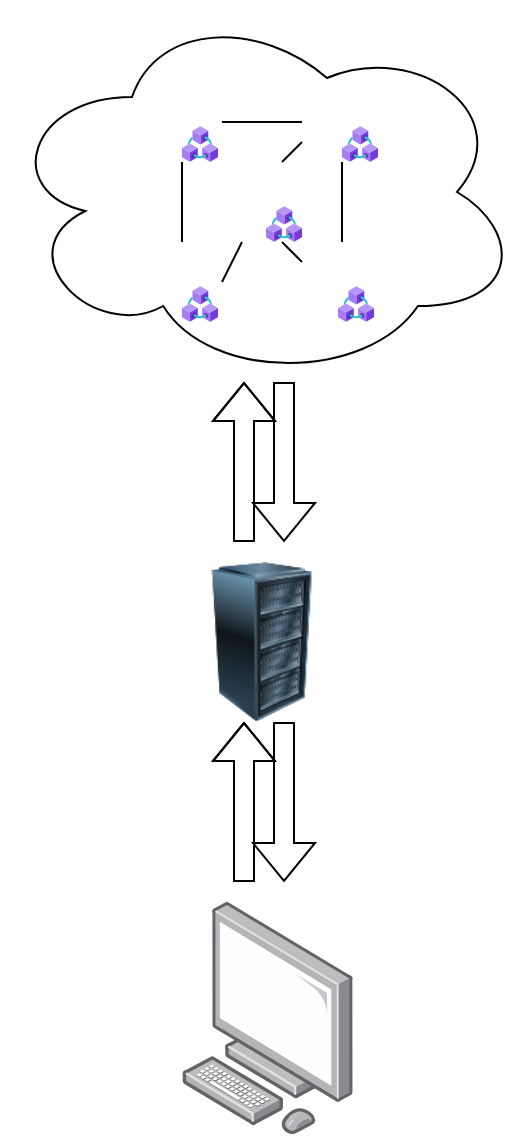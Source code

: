 <mxfile version="18.0.7" type="github">
  <diagram id="3Yx4DT_KVEAPs4B64FAH" name="Page-1">
    <mxGraphModel dx="716" dy="364" grid="1" gridSize="10" guides="1" tooltips="1" connect="1" arrows="1" fold="1" page="1" pageScale="1" pageWidth="827" pageHeight="1169" math="0" shadow="0">
      <root>
        <mxCell id="0" />
        <mxCell id="1" parent="0" />
        <mxCell id="0Dci-KlXa0b1RGX8swSG-21" value="" style="group" parent="1" vertex="1" connectable="0">
          <mxGeometry x="260" y="320" width="80" height="96.5" as="geometry" />
        </mxCell>
        <mxCell id="0Dci-KlXa0b1RGX8swSG-20" value="" style="image;html=1;image=img/lib/clip_art/computers/Server_Rack_128x128.png" parent="0Dci-KlXa0b1RGX8swSG-21" vertex="1">
          <mxGeometry width="80" height="80" as="geometry" />
        </mxCell>
        <mxCell id="0Dci-KlXa0b1RGX8swSG-19" value="" style="shape=image;html=1;verticalAlign=top;verticalLabelPosition=bottom;labelBackgroundColor=#ffffff;imageAspect=0;aspect=fixed;image=https://cdn1.iconfinder.com/data/icons/unicons-line-vol-5/24/react-128.png" parent="0Dci-KlXa0b1RGX8swSG-21" vertex="1">
          <mxGeometry x="40" y="42" width="38" height="38" as="geometry" />
        </mxCell>
        <mxCell id="k35hs6R8eBNfvN6zboLI-1" value="" style="group" vertex="1" connectable="0" parent="0Dci-KlXa0b1RGX8swSG-21">
          <mxGeometry x="-80" width="88.42" height="96.5" as="geometry" />
        </mxCell>
        <mxCell id="0Dci-KlXa0b1RGX8swSG-56" value="" style="shape=image;html=1;verticalAlign=top;verticalLabelPosition=bottom;labelBackgroundColor=#ffffff;imageAspect=0;aspect=fixed;image=https://devexp.io/wp-content/uploads/2019/05/ts.png;fillColor=#FFFF00;" parent="k35hs6R8eBNfvN6zboLI-1" vertex="1">
          <mxGeometry width="43" height="43" as="geometry" />
        </mxCell>
        <mxCell id="0Dci-KlXa0b1RGX8swSG-58" value="" style="shape=image;html=1;verticalAlign=top;verticalLabelPosition=bottom;labelBackgroundColor=#ffffff;imageAspect=0;aspect=fixed;image=https://upload.wikimedia.org/wikipedia/commons/thumb/9/96/Sass_Logo_Color.svg/1200px-Sass_Logo_Color.svg.png;fillColor=#FFFF00;" parent="k35hs6R8eBNfvN6zboLI-1" vertex="1">
          <mxGeometry x="43" y="4.5" width="45.42" height="34" as="geometry" />
        </mxCell>
        <mxCell id="0Dci-KlXa0b1RGX8swSG-62" value="" style="shape=image;html=1;verticalAlign=top;verticalLabelPosition=bottom;labelBackgroundColor=#ffffff;imageAspect=0;aspect=fixed;image=https://cdn1.iconfinder.com/data/icons/unicons-line-vol-5/24/react-128.png;fillColor=#FFFF00;" parent="k35hs6R8eBNfvN6zboLI-1" vertex="1">
          <mxGeometry x="10" y="38.5" width="58" height="58" as="geometry" />
        </mxCell>
        <mxCell id="0Dci-KlXa0b1RGX8swSG-38" value="" style="group" parent="1" vertex="1" connectable="0">
          <mxGeometry x="271" y="400" width="58" height="80" as="geometry" />
        </mxCell>
        <mxCell id="0Dci-KlXa0b1RGX8swSG-39" value="" style="shape=flexArrow;endArrow=classic;html=1;rounded=0;" parent="0Dci-KlXa0b1RGX8swSG-38" edge="1">
          <mxGeometry width="50" height="50" relative="1" as="geometry">
            <mxPoint x="20" y="80" as="sourcePoint" />
            <mxPoint x="20" as="targetPoint" />
            <Array as="points">
              <mxPoint x="20" y="50" />
            </Array>
          </mxGeometry>
        </mxCell>
        <mxCell id="0Dci-KlXa0b1RGX8swSG-40" value="" style="shape=flexArrow;endArrow=classic;html=1;rounded=0;" parent="0Dci-KlXa0b1RGX8swSG-38" edge="1">
          <mxGeometry width="50" height="50" relative="1" as="geometry">
            <mxPoint x="40" as="sourcePoint" />
            <mxPoint x="40" y="80" as="targetPoint" />
          </mxGeometry>
        </mxCell>
        <mxCell id="0Dci-KlXa0b1RGX8swSG-41" value="" style="shape=image;html=1;verticalAlign=top;verticalLabelPosition=bottom;labelBackgroundColor=#ffffff;imageAspect=0;aspect=fixed;image=https://cdn0.iconfinder.com/data/icons/google-material-design-3-0/48/ic_http_48px-128.png" parent="0Dci-KlXa0b1RGX8swSG-38" vertex="1">
          <mxGeometry y="10" width="58" height="58" as="geometry" />
        </mxCell>
        <mxCell id="0Dci-KlXa0b1RGX8swSG-42" value="" style="points=[];aspect=fixed;html=1;align=center;shadow=0;dashed=0;image;image=img/lib/allied_telesis/computer_and_terminals/Personal_Computer.svg;" parent="1" vertex="1">
          <mxGeometry x="260" y="490" width="85.6" height="116.01" as="geometry" />
        </mxCell>
        <mxCell id="0Dci-KlXa0b1RGX8swSG-53" value="" style="group" parent="1" vertex="1" connectable="0">
          <mxGeometry x="170" y="40" width="260" height="270" as="geometry" />
        </mxCell>
        <mxCell id="0Dci-KlXa0b1RGX8swSG-8" value="" style="ellipse;shape=cloud;whiteSpace=wrap;html=1;" parent="0Dci-KlXa0b1RGX8swSG-53" vertex="1">
          <mxGeometry width="260" height="190" as="geometry" />
        </mxCell>
        <mxCell id="0Dci-KlXa0b1RGX8swSG-1" value="" style="shape=image;html=1;verticalAlign=top;verticalLabelPosition=bottom;labelBackgroundColor=#ffffff;imageAspect=0;aspect=fixed;image=https://cdn1.iconfinder.com/data/icons/fruit-136/64/Fruit_iconfree_Filled_Outline_raspberry-healthy-organic-food-fruit_icon-128.png" parent="0Dci-KlXa0b1RGX8swSG-53" vertex="1">
          <mxGeometry x="70" y="40" width="40" height="40" as="geometry" />
        </mxCell>
        <mxCell id="0Dci-KlXa0b1RGX8swSG-3" value="" style="shape=image;html=1;verticalAlign=top;verticalLabelPosition=bottom;labelBackgroundColor=#ffffff;imageAspect=0;aspect=fixed;image=https://cdn1.iconfinder.com/data/icons/fruit-136/64/Fruit_iconfree_Filled_Outline_raspberry-healthy-organic-food-fruit_icon-128.png" parent="0Dci-KlXa0b1RGX8swSG-53" vertex="1">
          <mxGeometry x="110" y="80" width="40" height="40" as="geometry" />
        </mxCell>
        <mxCell id="0Dci-KlXa0b1RGX8swSG-4" value="" style="shape=image;html=1;verticalAlign=top;verticalLabelPosition=bottom;labelBackgroundColor=#ffffff;imageAspect=0;aspect=fixed;image=https://cdn1.iconfinder.com/data/icons/fruit-136/64/Fruit_iconfree_Filled_Outline_raspberry-healthy-organic-food-fruit_icon-128.png" parent="0Dci-KlXa0b1RGX8swSG-53" vertex="1">
          <mxGeometry x="150" y="40" width="40" height="40" as="geometry" />
        </mxCell>
        <mxCell id="0Dci-KlXa0b1RGX8swSG-5" value="" style="shape=image;html=1;verticalAlign=top;verticalLabelPosition=bottom;labelBackgroundColor=#ffffff;imageAspect=0;aspect=fixed;image=https://cdn1.iconfinder.com/data/icons/fruit-136/64/Fruit_iconfree_Filled_Outline_raspberry-healthy-organic-food-fruit_icon-128.png" parent="0Dci-KlXa0b1RGX8swSG-53" vertex="1">
          <mxGeometry x="70" y="120" width="40" height="40" as="geometry" />
        </mxCell>
        <mxCell id="0Dci-KlXa0b1RGX8swSG-7" value="" style="shape=image;html=1;verticalAlign=top;verticalLabelPosition=bottom;labelBackgroundColor=#ffffff;imageAspect=0;aspect=fixed;image=https://cdn1.iconfinder.com/data/icons/fruit-136/64/Fruit_iconfree_Filled_Outline_raspberry-healthy-organic-food-fruit_icon-128.png" parent="0Dci-KlXa0b1RGX8swSG-53" vertex="1">
          <mxGeometry x="150" y="120" width="40" height="40" as="geometry" />
        </mxCell>
        <mxCell id="0Dci-KlXa0b1RGX8swSG-11" value="" style="endArrow=none;html=1;rounded=0;exitX=0.5;exitY=0;exitDx=0;exitDy=0;entryX=0.5;entryY=1;entryDx=0;entryDy=0;" parent="0Dci-KlXa0b1RGX8swSG-53" source="0Dci-KlXa0b1RGX8swSG-7" target="0Dci-KlXa0b1RGX8swSG-4" edge="1">
          <mxGeometry width="50" height="50" relative="1" as="geometry">
            <mxPoint x="220" y="270" as="sourcePoint" />
            <mxPoint x="270" y="220" as="targetPoint" />
          </mxGeometry>
        </mxCell>
        <mxCell id="0Dci-KlXa0b1RGX8swSG-12" value="" style="endArrow=none;html=1;rounded=0;entryX=0.5;entryY=1;entryDx=0;entryDy=0;exitX=0.5;exitY=0;exitDx=0;exitDy=0;" parent="0Dci-KlXa0b1RGX8swSG-53" source="0Dci-KlXa0b1RGX8swSG-5" target="0Dci-KlXa0b1RGX8swSG-1" edge="1">
          <mxGeometry width="50" height="50" relative="1" as="geometry">
            <mxPoint x="220" y="270" as="sourcePoint" />
            <mxPoint x="270" y="220" as="targetPoint" />
          </mxGeometry>
        </mxCell>
        <mxCell id="0Dci-KlXa0b1RGX8swSG-14" value="" style="endArrow=none;html=1;rounded=0;entryX=1;entryY=0.5;entryDx=0;entryDy=0;exitX=0;exitY=0.5;exitDx=0;exitDy=0;" parent="0Dci-KlXa0b1RGX8swSG-53" source="0Dci-KlXa0b1RGX8swSG-4" target="0Dci-KlXa0b1RGX8swSG-1" edge="1">
          <mxGeometry width="50" height="50" relative="1" as="geometry">
            <mxPoint x="220" y="270" as="sourcePoint" />
            <mxPoint x="270" y="220" as="targetPoint" />
          </mxGeometry>
        </mxCell>
        <mxCell id="0Dci-KlXa0b1RGX8swSG-16" value="" style="endArrow=none;html=1;rounded=0;entryX=0;entryY=0.25;entryDx=0;entryDy=0;exitX=0.75;exitY=1;exitDx=0;exitDy=0;" parent="0Dci-KlXa0b1RGX8swSG-53" source="0Dci-KlXa0b1RGX8swSG-3" target="0Dci-KlXa0b1RGX8swSG-7" edge="1">
          <mxGeometry width="50" height="50" relative="1" as="geometry">
            <mxPoint x="220" y="270" as="sourcePoint" />
            <mxPoint x="270" y="220" as="targetPoint" />
          </mxGeometry>
        </mxCell>
        <mxCell id="0Dci-KlXa0b1RGX8swSG-17" value="" style="endArrow=none;html=1;rounded=0;entryX=0;entryY=0.75;entryDx=0;entryDy=0;exitX=0.75;exitY=0;exitDx=0;exitDy=0;" parent="0Dci-KlXa0b1RGX8swSG-53" source="0Dci-KlXa0b1RGX8swSG-3" target="0Dci-KlXa0b1RGX8swSG-4" edge="1">
          <mxGeometry width="50" height="50" relative="1" as="geometry">
            <mxPoint x="220" y="270" as="sourcePoint" />
            <mxPoint x="270" y="220" as="targetPoint" />
          </mxGeometry>
        </mxCell>
        <mxCell id="0Dci-KlXa0b1RGX8swSG-18" value="" style="endArrow=none;html=1;rounded=0;exitX=1;exitY=0.5;exitDx=0;exitDy=0;entryX=0.25;entryY=1;entryDx=0;entryDy=0;" parent="0Dci-KlXa0b1RGX8swSG-53" source="0Dci-KlXa0b1RGX8swSG-5" target="0Dci-KlXa0b1RGX8swSG-3" edge="1">
          <mxGeometry width="50" height="50" relative="1" as="geometry">
            <mxPoint x="220" y="270" as="sourcePoint" />
            <mxPoint x="270" y="220" as="targetPoint" />
          </mxGeometry>
        </mxCell>
        <mxCell id="0Dci-KlXa0b1RGX8swSG-48" value="" style="aspect=fixed;html=1;points=[];align=center;image;fontSize=12;image=img/lib/azure2/blockchain/Azure_Blockchain_Service.svg;" parent="0Dci-KlXa0b1RGX8swSG-53" vertex="1">
          <mxGeometry x="90" y="62" width="18" height="18" as="geometry" />
        </mxCell>
        <mxCell id="0Dci-KlXa0b1RGX8swSG-49" value="" style="aspect=fixed;html=1;points=[];align=center;image;fontSize=12;image=img/lib/azure2/blockchain/Azure_Blockchain_Service.svg;" parent="0Dci-KlXa0b1RGX8swSG-53" vertex="1">
          <mxGeometry x="170" y="62" width="18" height="18" as="geometry" />
        </mxCell>
        <mxCell id="0Dci-KlXa0b1RGX8swSG-50" value="" style="aspect=fixed;html=1;points=[];align=center;image;fontSize=12;image=img/lib/azure2/blockchain/Azure_Blockchain_Service.svg;" parent="0Dci-KlXa0b1RGX8swSG-53" vertex="1">
          <mxGeometry x="132" y="102" width="18" height="18" as="geometry" />
        </mxCell>
        <mxCell id="0Dci-KlXa0b1RGX8swSG-51" value="" style="aspect=fixed;html=1;points=[];align=center;image;fontSize=12;image=img/lib/azure2/blockchain/Azure_Blockchain_Service.svg;" parent="0Dci-KlXa0b1RGX8swSG-53" vertex="1">
          <mxGeometry x="168" y="142" width="18" height="18" as="geometry" />
        </mxCell>
        <mxCell id="0Dci-KlXa0b1RGX8swSG-52" value="" style="aspect=fixed;html=1;points=[];align=center;image;fontSize=12;image=img/lib/azure2/blockchain/Azure_Blockchain_Service.svg;" parent="0Dci-KlXa0b1RGX8swSG-53" vertex="1">
          <mxGeometry x="90" y="142" width="18" height="18" as="geometry" />
        </mxCell>
        <mxCell id="0Dci-KlXa0b1RGX8swSG-54" value="" style="shape=image;html=1;verticalAlign=top;verticalLabelPosition=bottom;labelBackgroundColor=#ffffff;imageAspect=0;aspect=fixed;image=https://upload.wikimedia.org/wikipedia/commons/thumb/c/c3/Python-logo-notext.svg/2048px-Python-logo-notext.svg.png;fillColor=#FFFF00;" parent="0Dci-KlXa0b1RGX8swSG-53" vertex="1">
          <mxGeometry x="200" y="130" width="60" height="60" as="geometry" />
        </mxCell>
        <mxCell id="k35hs6R8eBNfvN6zboLI-3" value="" style="group" vertex="1" connectable="0" parent="0Dci-KlXa0b1RGX8swSG-53">
          <mxGeometry x="101" y="190" width="58" height="80" as="geometry" />
        </mxCell>
        <mxCell id="k35hs6R8eBNfvN6zboLI-4" value="" style="shape=flexArrow;endArrow=classic;html=1;rounded=0;" edge="1" parent="k35hs6R8eBNfvN6zboLI-3">
          <mxGeometry width="50" height="50" relative="1" as="geometry">
            <mxPoint x="20" y="80" as="sourcePoint" />
            <mxPoint x="20" as="targetPoint" />
            <Array as="points">
              <mxPoint x="20" y="50" />
            </Array>
          </mxGeometry>
        </mxCell>
        <mxCell id="k35hs6R8eBNfvN6zboLI-5" value="" style="shape=flexArrow;endArrow=classic;html=1;rounded=0;" edge="1" parent="k35hs6R8eBNfvN6zboLI-3">
          <mxGeometry width="50" height="50" relative="1" as="geometry">
            <mxPoint x="40" as="sourcePoint" />
            <mxPoint x="40" y="80" as="targetPoint" />
          </mxGeometry>
        </mxCell>
        <mxCell id="k35hs6R8eBNfvN6zboLI-6" value="" style="shape=image;html=1;verticalAlign=top;verticalLabelPosition=bottom;labelBackgroundColor=#ffffff;imageAspect=0;aspect=fixed;image=https://cdn0.iconfinder.com/data/icons/google-material-design-3-0/48/ic_http_48px-128.png" vertex="1" parent="k35hs6R8eBNfvN6zboLI-3">
          <mxGeometry y="10" width="58" height="58" as="geometry" />
        </mxCell>
      </root>
    </mxGraphModel>
  </diagram>
</mxfile>
